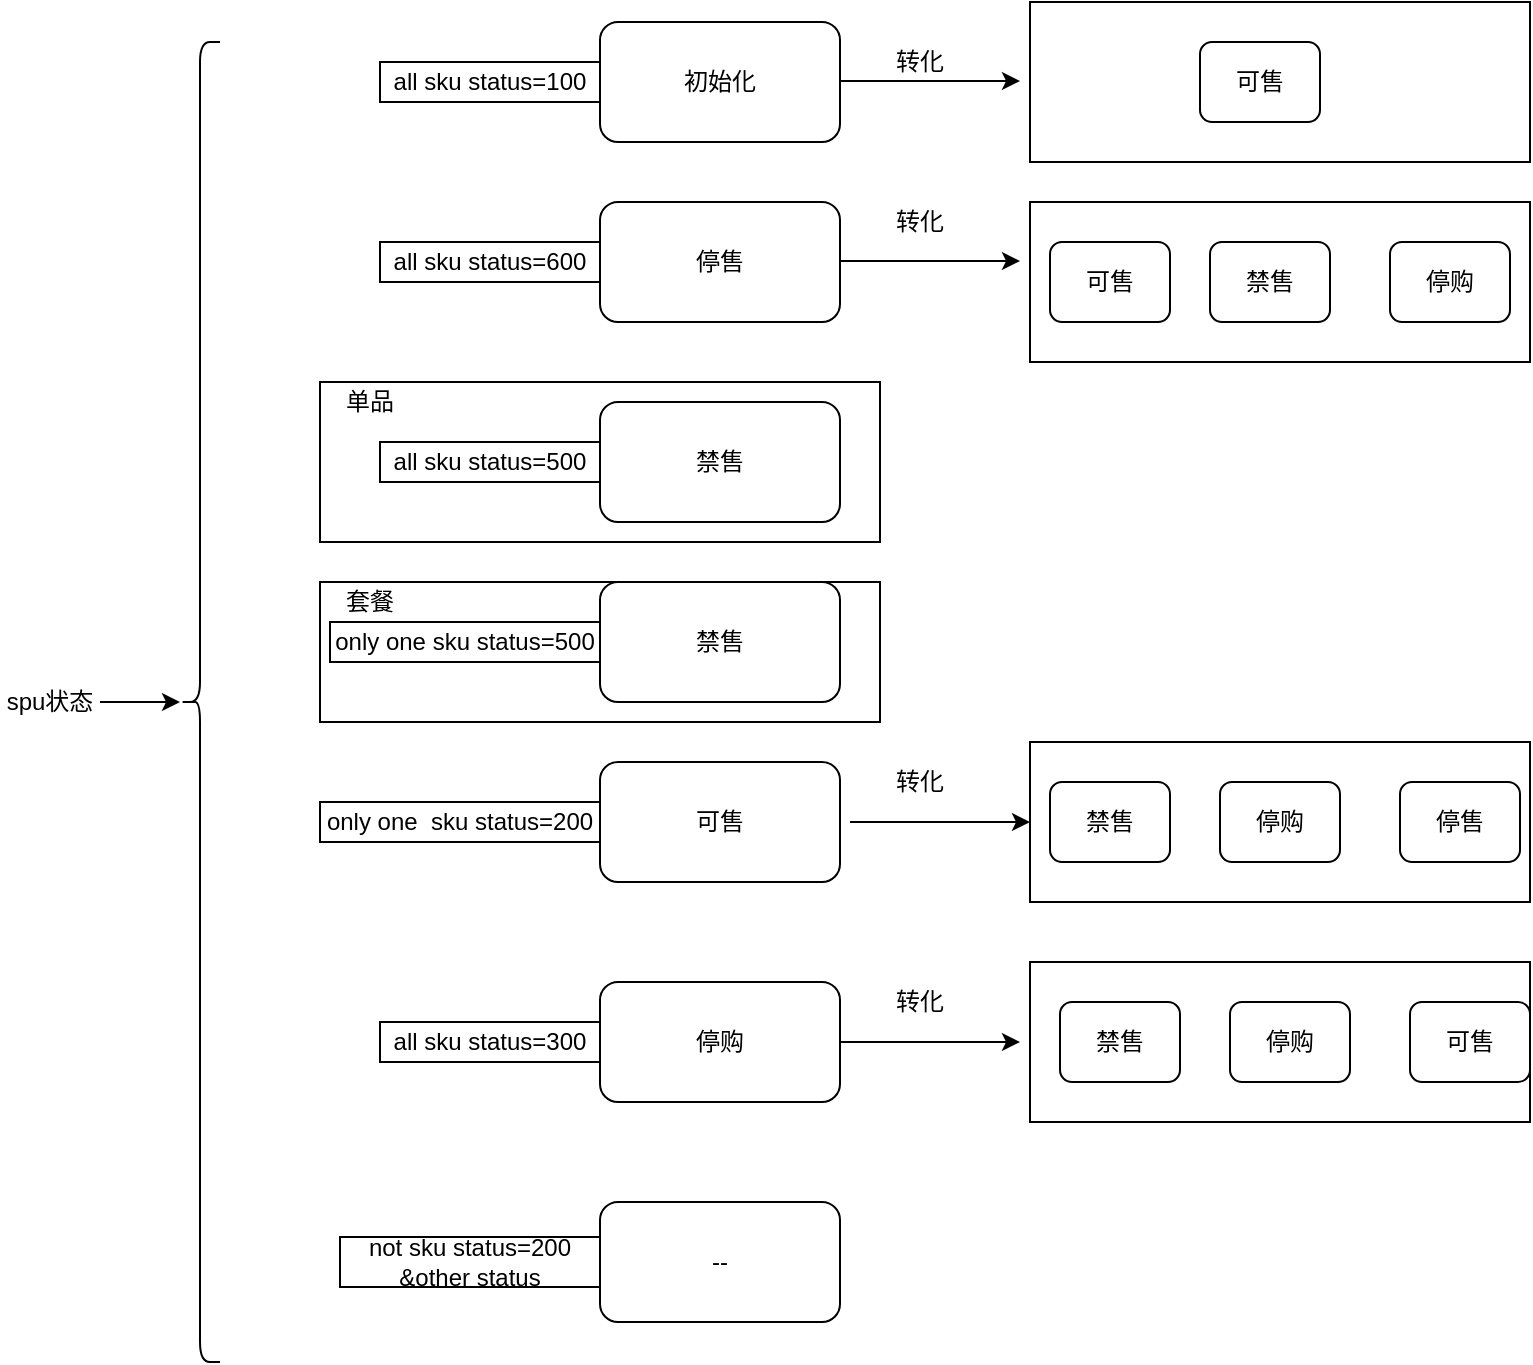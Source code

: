 <mxfile version="13.8.1" type="github">
  <diagram id="876Mq8gu21DewVFqY4Pz" name="Page-1">
    <mxGraphModel dx="2253" dy="771" grid="1" gridSize="10" guides="1" tooltips="1" connect="1" arrows="1" fold="1" page="1" pageScale="1" pageWidth="827" pageHeight="1169" math="0" shadow="0">
      <root>
        <mxCell id="0" />
        <mxCell id="1" parent="0" />
        <mxCell id="-kK-1f4OvQq3OBHwmIAj-12" value="" style="rounded=0;whiteSpace=wrap;html=1;" vertex="1" parent="1">
          <mxGeometry x="50" y="320" width="280" height="70" as="geometry" />
        </mxCell>
        <mxCell id="-kK-1f4OvQq3OBHwmIAj-11" value="" style="rounded=0;whiteSpace=wrap;html=1;" vertex="1" parent="1">
          <mxGeometry x="50" y="220" width="280" height="80" as="geometry" />
        </mxCell>
        <mxCell id="Kc2hC6N4wcZES-Si-xsR-30" value="" style="rounded=0;whiteSpace=wrap;html=1;" parent="1" vertex="1">
          <mxGeometry x="405" y="30" width="250" height="80" as="geometry" />
        </mxCell>
        <mxCell id="Kc2hC6N4wcZES-Si-xsR-29" value="" style="rounded=0;whiteSpace=wrap;html=1;" parent="1" vertex="1">
          <mxGeometry x="405" y="130" width="250" height="80" as="geometry" />
        </mxCell>
        <mxCell id="Kc2hC6N4wcZES-Si-xsR-28" value="" style="rounded=0;whiteSpace=wrap;html=1;" parent="1" vertex="1">
          <mxGeometry x="405" y="400" width="250" height="80" as="geometry" />
        </mxCell>
        <mxCell id="Kc2hC6N4wcZES-Si-xsR-26" value="" style="rounded=0;whiteSpace=wrap;html=1;" parent="1" vertex="1">
          <mxGeometry x="405" y="510" width="250" height="80" as="geometry" />
        </mxCell>
        <mxCell id="Kc2hC6N4wcZES-Si-xsR-2" value="初始化" style="rounded=1;whiteSpace=wrap;html=1;" parent="1" vertex="1">
          <mxGeometry x="190" y="40" width="120" height="60" as="geometry" />
        </mxCell>
        <mxCell id="Kc2hC6N4wcZES-Si-xsR-3" value="可售" style="rounded=1;whiteSpace=wrap;html=1;" parent="1" vertex="1">
          <mxGeometry x="190" y="410" width="120" height="60" as="geometry" />
        </mxCell>
        <mxCell id="Kc2hC6N4wcZES-Si-xsR-4" value="可售" style="rounded=1;whiteSpace=wrap;html=1;" parent="1" vertex="1">
          <mxGeometry x="490" y="50" width="60" height="40" as="geometry" />
        </mxCell>
        <mxCell id="Kc2hC6N4wcZES-Si-xsR-5" value="--" style="rounded=1;whiteSpace=wrap;html=1;" parent="1" vertex="1">
          <mxGeometry x="190" y="630" width="120" height="60" as="geometry" />
        </mxCell>
        <mxCell id="Kc2hC6N4wcZES-Si-xsR-32" style="edgeStyle=orthogonalEdgeStyle;rounded=0;orthogonalLoop=1;jettySize=auto;html=1;exitX=1;exitY=0.5;exitDx=0;exitDy=0;" parent="1" source="Kc2hC6N4wcZES-Si-xsR-6" edge="1">
          <mxGeometry relative="1" as="geometry">
            <mxPoint x="400" y="550" as="targetPoint" />
          </mxGeometry>
        </mxCell>
        <mxCell id="Kc2hC6N4wcZES-Si-xsR-6" value="停购" style="rounded=1;whiteSpace=wrap;html=1;" parent="1" vertex="1">
          <mxGeometry x="190" y="520" width="120" height="60" as="geometry" />
        </mxCell>
        <mxCell id="Kc2hC6N4wcZES-Si-xsR-7" value="停售" style="rounded=1;whiteSpace=wrap;html=1;" parent="1" vertex="1">
          <mxGeometry x="190" y="130" width="120" height="60" as="geometry" />
        </mxCell>
        <mxCell id="Kc2hC6N4wcZES-Si-xsR-8" value="禁售" style="rounded=1;whiteSpace=wrap;html=1;" parent="1" vertex="1">
          <mxGeometry x="190" y="230" width="120" height="60" as="geometry" />
        </mxCell>
        <mxCell id="Kc2hC6N4wcZES-Si-xsR-9" value="" style="shape=curlyBracket;whiteSpace=wrap;html=1;rounded=1;" parent="1" vertex="1">
          <mxGeometry x="-20" y="50" width="20" height="660" as="geometry" />
        </mxCell>
        <mxCell id="Kc2hC6N4wcZES-Si-xsR-13" value="" style="edgeStyle=orthogonalEdgeStyle;rounded=0;orthogonalLoop=1;jettySize=auto;html=1;" parent="1" source="Kc2hC6N4wcZES-Si-xsR-12" edge="1">
          <mxGeometry relative="1" as="geometry">
            <mxPoint x="-20" y="380" as="targetPoint" />
          </mxGeometry>
        </mxCell>
        <mxCell id="Kc2hC6N4wcZES-Si-xsR-12" value="spu状态" style="text;html=1;strokeColor=none;fillColor=none;align=center;verticalAlign=middle;whiteSpace=wrap;rounded=0;" parent="1" vertex="1">
          <mxGeometry x="-110" y="370" width="50" height="20" as="geometry" />
        </mxCell>
        <mxCell id="Kc2hC6N4wcZES-Si-xsR-15" value="停购" style="rounded=1;whiteSpace=wrap;html=1;" parent="1" vertex="1">
          <mxGeometry x="505" y="530" width="60" height="40" as="geometry" />
        </mxCell>
        <mxCell id="Kc2hC6N4wcZES-Si-xsR-16" value="停售" style="rounded=1;whiteSpace=wrap;html=1;" parent="1" vertex="1">
          <mxGeometry x="590" y="420" width="60" height="40" as="geometry" />
        </mxCell>
        <mxCell id="Kc2hC6N4wcZES-Si-xsR-17" value="禁售" style="rounded=1;whiteSpace=wrap;html=1;" parent="1" vertex="1">
          <mxGeometry x="415" y="420" width="60" height="40" as="geometry" />
        </mxCell>
        <mxCell id="Kc2hC6N4wcZES-Si-xsR-18" value="停购" style="rounded=1;whiteSpace=wrap;html=1;" parent="1" vertex="1">
          <mxGeometry x="500" y="420" width="60" height="40" as="geometry" />
        </mxCell>
        <mxCell id="Kc2hC6N4wcZES-Si-xsR-19" value="可售" style="rounded=1;whiteSpace=wrap;html=1;" parent="1" vertex="1">
          <mxGeometry x="415" y="150" width="60" height="40" as="geometry" />
        </mxCell>
        <mxCell id="Kc2hC6N4wcZES-Si-xsR-20" value="可售" style="rounded=1;whiteSpace=wrap;html=1;" parent="1" vertex="1">
          <mxGeometry x="595" y="530" width="60" height="40" as="geometry" />
        </mxCell>
        <mxCell id="Kc2hC6N4wcZES-Si-xsR-21" value="禁售" style="rounded=1;whiteSpace=wrap;html=1;" parent="1" vertex="1">
          <mxGeometry x="420" y="530" width="60" height="40" as="geometry" />
        </mxCell>
        <mxCell id="Kc2hC6N4wcZES-Si-xsR-23" value="禁售" style="rounded=1;whiteSpace=wrap;html=1;" parent="1" vertex="1">
          <mxGeometry x="495" y="150" width="60" height="40" as="geometry" />
        </mxCell>
        <mxCell id="Kc2hC6N4wcZES-Si-xsR-24" value="停购" style="rounded=1;whiteSpace=wrap;html=1;" parent="1" vertex="1">
          <mxGeometry x="585" y="150" width="60" height="40" as="geometry" />
        </mxCell>
        <mxCell id="Kc2hC6N4wcZES-Si-xsR-33" style="edgeStyle=orthogonalEdgeStyle;rounded=0;orthogonalLoop=1;jettySize=auto;html=1;exitX=1;exitY=0.5;exitDx=0;exitDy=0;" parent="1" edge="1">
          <mxGeometry relative="1" as="geometry">
            <mxPoint x="400" y="69.5" as="targetPoint" />
            <mxPoint x="310" y="69.5" as="sourcePoint" />
          </mxGeometry>
        </mxCell>
        <mxCell id="Kc2hC6N4wcZES-Si-xsR-34" style="edgeStyle=orthogonalEdgeStyle;rounded=0;orthogonalLoop=1;jettySize=auto;html=1;exitX=1;exitY=0.5;exitDx=0;exitDy=0;" parent="1" edge="1">
          <mxGeometry relative="1" as="geometry">
            <mxPoint x="400" y="159.5" as="targetPoint" />
            <mxPoint x="310" y="159.5" as="sourcePoint" />
          </mxGeometry>
        </mxCell>
        <mxCell id="Kc2hC6N4wcZES-Si-xsR-35" style="edgeStyle=orthogonalEdgeStyle;rounded=0;orthogonalLoop=1;jettySize=auto;html=1;exitX=1;exitY=0.5;exitDx=0;exitDy=0;" parent="1" edge="1">
          <mxGeometry relative="1" as="geometry">
            <mxPoint x="405" y="440" as="targetPoint" />
            <mxPoint x="315" y="440" as="sourcePoint" />
          </mxGeometry>
        </mxCell>
        <mxCell id="Kc2hC6N4wcZES-Si-xsR-37" value="转化" style="text;html=1;strokeColor=none;fillColor=none;align=center;verticalAlign=middle;whiteSpace=wrap;rounded=0;" parent="1" vertex="1">
          <mxGeometry x="330" y="50" width="40" height="20" as="geometry" />
        </mxCell>
        <mxCell id="Kc2hC6N4wcZES-Si-xsR-38" value="转化" style="text;html=1;strokeColor=none;fillColor=none;align=center;verticalAlign=middle;whiteSpace=wrap;rounded=0;" parent="1" vertex="1">
          <mxGeometry x="330" y="130" width="40" height="20" as="geometry" />
        </mxCell>
        <mxCell id="Kc2hC6N4wcZES-Si-xsR-39" value="转化" style="text;html=1;strokeColor=none;fillColor=none;align=center;verticalAlign=middle;whiteSpace=wrap;rounded=0;" parent="1" vertex="1">
          <mxGeometry x="330" y="410" width="40" height="20" as="geometry" />
        </mxCell>
        <mxCell id="Kc2hC6N4wcZES-Si-xsR-40" value="转化" style="text;html=1;strokeColor=none;fillColor=none;align=center;verticalAlign=middle;whiteSpace=wrap;rounded=0;" parent="1" vertex="1">
          <mxGeometry x="330" y="520" width="40" height="20" as="geometry" />
        </mxCell>
        <mxCell id="Kc2hC6N4wcZES-Si-xsR-41" value="all sku status=100" style="rounded=0;whiteSpace=wrap;html=1;" parent="1" vertex="1">
          <mxGeometry x="80" y="60" width="110" height="20" as="geometry" />
        </mxCell>
        <mxCell id="Kc2hC6N4wcZES-Si-xsR-44" value="all sku status=300" style="rounded=0;whiteSpace=wrap;html=1;" parent="1" vertex="1">
          <mxGeometry x="80" y="540" width="110" height="20" as="geometry" />
        </mxCell>
        <mxCell id="Kc2hC6N4wcZES-Si-xsR-45" value="only one&amp;nbsp; sku status=200" style="rounded=0;whiteSpace=wrap;html=1;" parent="1" vertex="1">
          <mxGeometry x="50" y="430" width="140" height="20" as="geometry" />
        </mxCell>
        <mxCell id="Kc2hC6N4wcZES-Si-xsR-46" value="all sku status=500" style="rounded=0;whiteSpace=wrap;html=1;" parent="1" vertex="1">
          <mxGeometry x="80" y="250" width="110" height="20" as="geometry" />
        </mxCell>
        <mxCell id="Kc2hC6N4wcZES-Si-xsR-47" value="all sku status=600" style="rounded=0;whiteSpace=wrap;html=1;" parent="1" vertex="1">
          <mxGeometry x="80" y="150" width="110" height="20" as="geometry" />
        </mxCell>
        <mxCell id="Kc2hC6N4wcZES-Si-xsR-49" value="not sku status=200 &amp;amp;other status" style="rounded=0;whiteSpace=wrap;html=1;" parent="1" vertex="1">
          <mxGeometry x="60" y="647.5" width="130" height="25" as="geometry" />
        </mxCell>
        <mxCell id="-kK-1f4OvQq3OBHwmIAj-9" value="禁售" style="rounded=1;whiteSpace=wrap;html=1;" vertex="1" parent="1">
          <mxGeometry x="190" y="320" width="120" height="60" as="geometry" />
        </mxCell>
        <mxCell id="-kK-1f4OvQq3OBHwmIAj-10" value="only one sku status=500" style="rounded=0;whiteSpace=wrap;html=1;" vertex="1" parent="1">
          <mxGeometry x="55" y="340" width="135" height="20" as="geometry" />
        </mxCell>
        <mxCell id="-kK-1f4OvQq3OBHwmIAj-15" value="单品" style="text;html=1;strokeColor=none;fillColor=none;align=center;verticalAlign=middle;whiteSpace=wrap;rounded=0;" vertex="1" parent="1">
          <mxGeometry x="55" y="220" width="40" height="20" as="geometry" />
        </mxCell>
        <mxCell id="-kK-1f4OvQq3OBHwmIAj-16" value="套餐" style="text;html=1;strokeColor=none;fillColor=none;align=center;verticalAlign=middle;whiteSpace=wrap;rounded=0;" vertex="1" parent="1">
          <mxGeometry x="55" y="320" width="40" height="20" as="geometry" />
        </mxCell>
      </root>
    </mxGraphModel>
  </diagram>
</mxfile>
